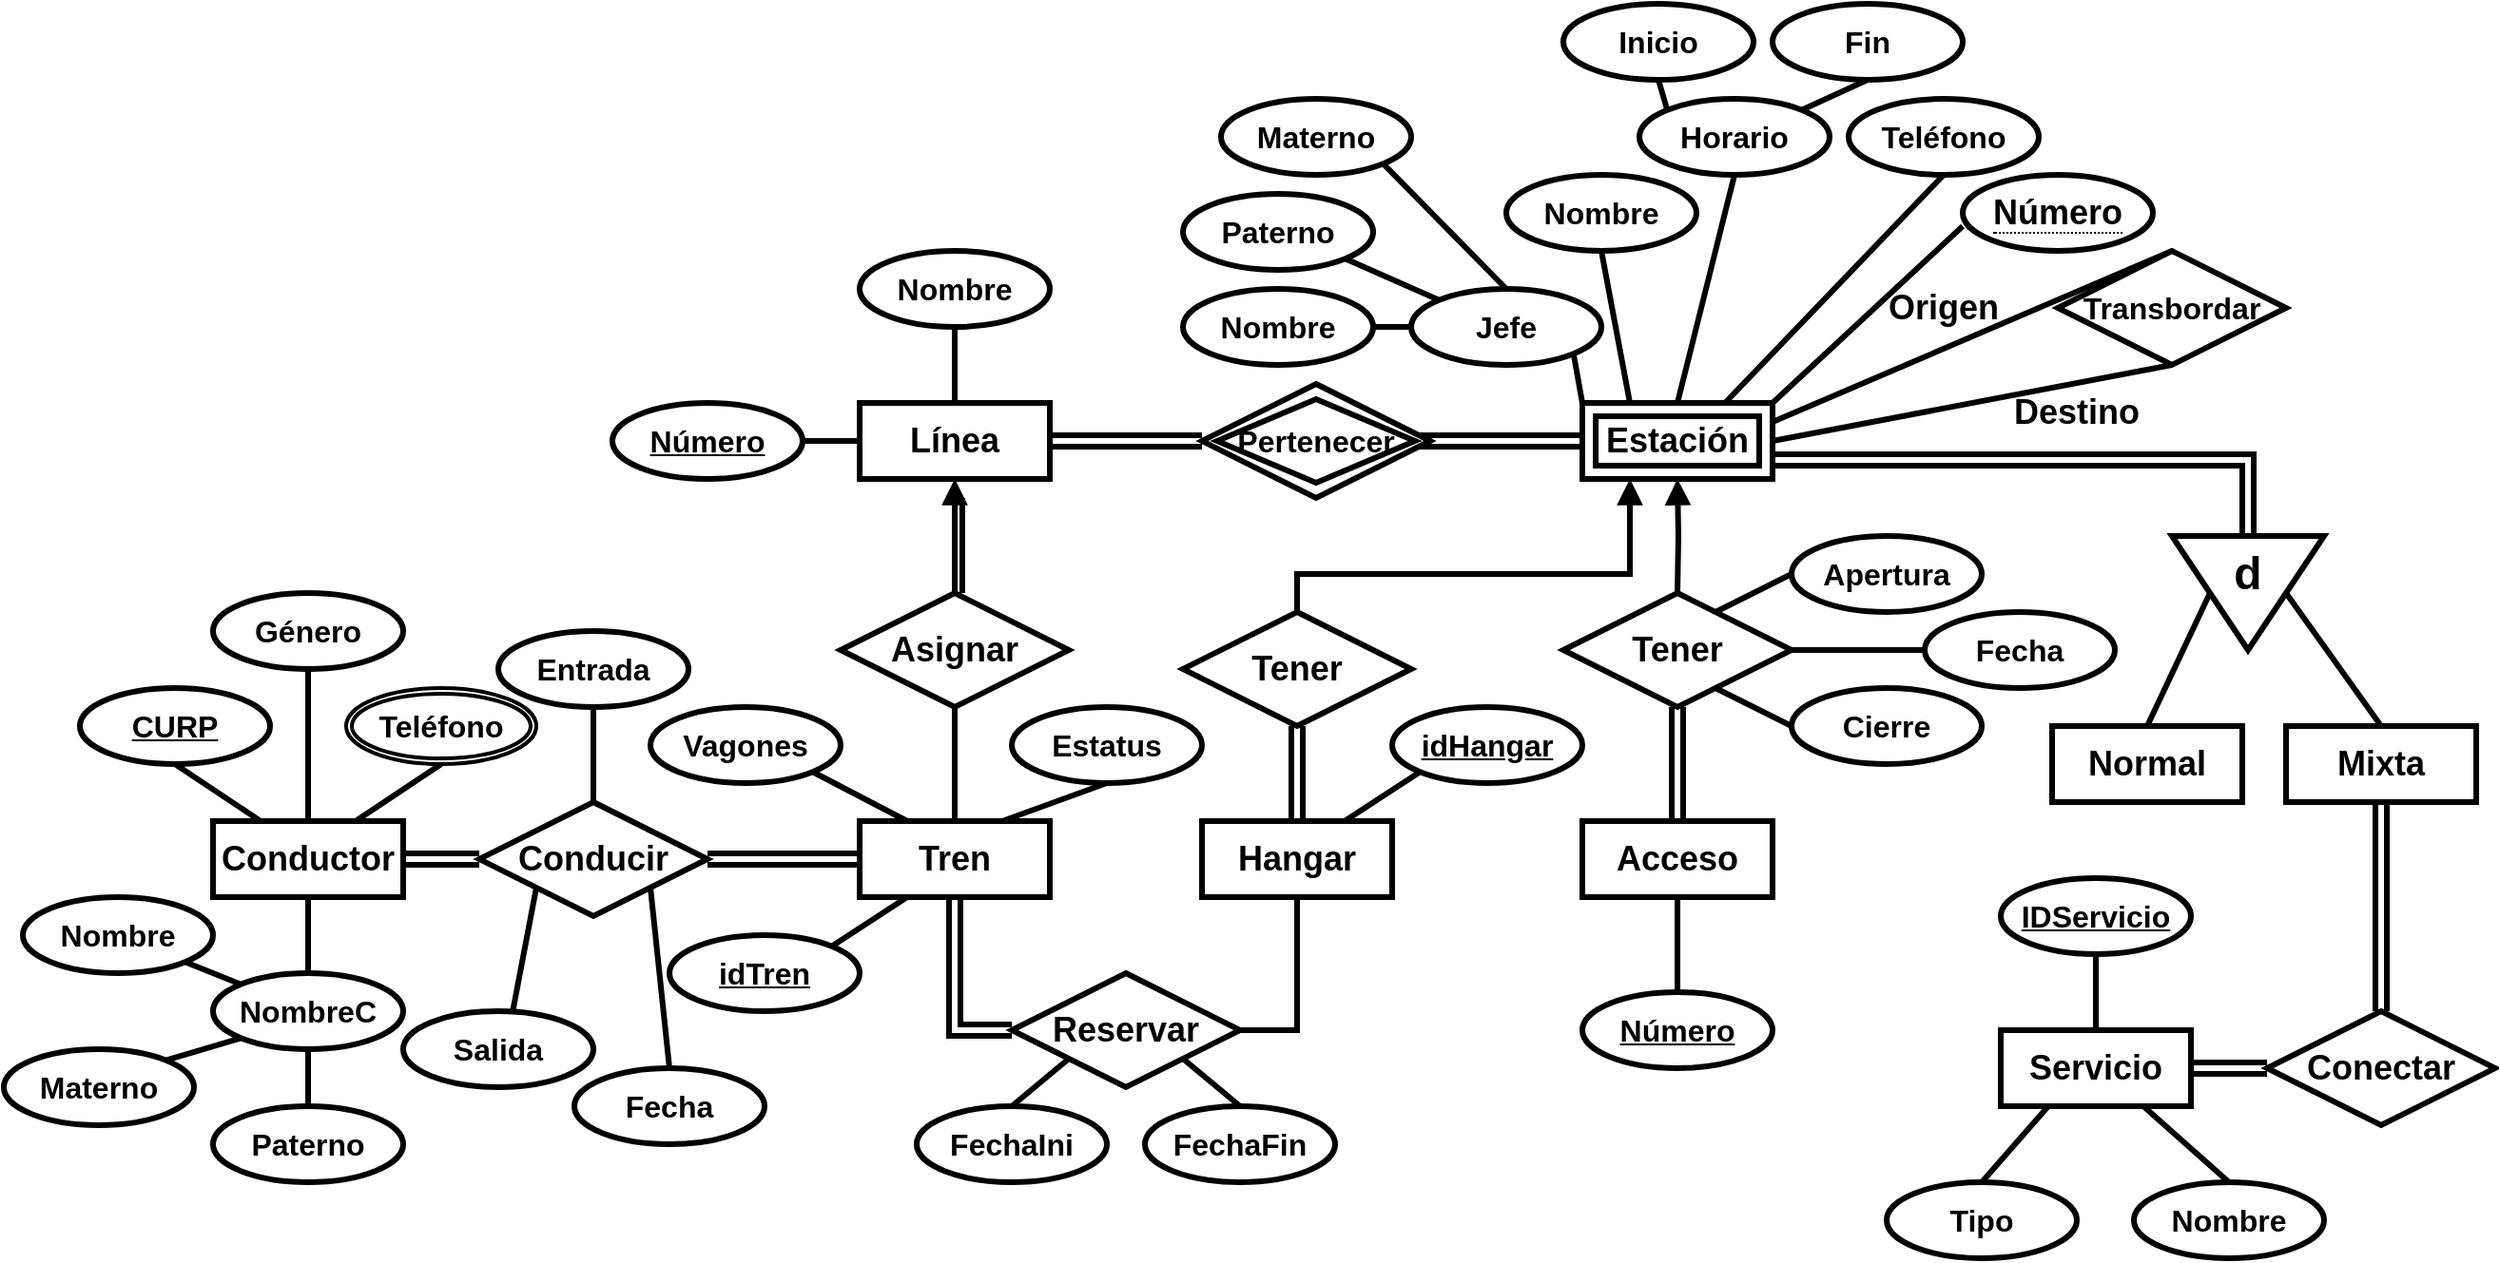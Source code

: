 <mxfile version="20.8.16" type="device"><diagram id="CjT625fFsIYNfC4ZIUFG" name="Page-1"><mxGraphModel dx="1691" dy="1677" grid="1" gridSize="10" guides="1" tooltips="1" connect="1" arrows="1" fold="1" page="1" pageScale="1" pageWidth="827" pageHeight="1169" math="0" shadow="0"><root><mxCell id="0"/><mxCell id="1" parent="0"/><mxCell id="lvG8u1ftFeSvrPXtEQ3_-1" style="edgeStyle=orthogonalEdgeStyle;rounded=0;orthogonalLoop=1;jettySize=auto;html=1;exitX=1;exitY=0.5;exitDx=0;exitDy=0;fontSize=18;strokeWidth=3;endArrow=none;endFill=0;shape=link;" parent="1" source="lvG8u1ftFeSvrPXtEQ3_-3" edge="1"><mxGeometry relative="1" as="geometry"><mxPoint x="380" y="130" as="targetPoint"/></mxGeometry></mxCell><mxCell id="lvG8u1ftFeSvrPXtEQ3_-2" style="edgeStyle=orthogonalEdgeStyle;rounded=0;orthogonalLoop=1;jettySize=auto;html=1;exitX=0.5;exitY=1;exitDx=0;exitDy=0;entryX=0.5;entryY=0;entryDx=0;entryDy=0;startArrow=block;startFill=1;endArrow=none;endFill=0;strokeWidth=3;fontSize=18;" parent="1" source="lvG8u1ftFeSvrPXtEQ3_-3" target="lvG8u1ftFeSvrPXtEQ3_-21" edge="1"><mxGeometry relative="1" as="geometry"/></mxCell><mxCell id="lvG8u1ftFeSvrPXtEQ3_-3" value="Línea" style="whiteSpace=wrap;html=1;align=center;fontSize=18;fontStyle=1;strokeWidth=3;" parent="1" vertex="1"><mxGeometry x="200" y="110" width="100" height="40" as="geometry"/></mxCell><mxCell id="lvG8u1ftFeSvrPXtEQ3_-4" style="rounded=0;orthogonalLoop=1;jettySize=auto;html=1;exitX=0.5;exitY=1;exitDx=0;exitDy=0;entryX=0.5;entryY=0;entryDx=0;entryDy=0;startArrow=none;startFill=0;endArrow=none;endFill=0;strokeWidth=3;fontSize=18;" parent="1" source="lvG8u1ftFeSvrPXtEQ3_-5" target="lvG8u1ftFeSvrPXtEQ3_-3" edge="1"><mxGeometry relative="1" as="geometry"/></mxCell><mxCell id="lvG8u1ftFeSvrPXtEQ3_-5" value="Nombre" style="ellipse;whiteSpace=wrap;html=1;align=center;strokeWidth=3;fontSize=16;fontStyle=1" parent="1" vertex="1"><mxGeometry x="200" y="30" width="100" height="40" as="geometry"/></mxCell><mxCell id="lvG8u1ftFeSvrPXtEQ3_-6" style="edgeStyle=orthogonalEdgeStyle;rounded=0;orthogonalLoop=1;jettySize=auto;html=1;exitX=1;exitY=0.5;exitDx=0;exitDy=0;entryX=0;entryY=0.5;entryDx=0;entryDy=0;startArrow=none;startFill=0;endArrow=none;endFill=0;strokeWidth=3;fontSize=18;" parent="1" source="lvG8u1ftFeSvrPXtEQ3_-7" target="lvG8u1ftFeSvrPXtEQ3_-3" edge="1"><mxGeometry relative="1" as="geometry"/></mxCell><mxCell id="lvG8u1ftFeSvrPXtEQ3_-7" value="Número" style="ellipse;whiteSpace=wrap;html=1;align=center;fontStyle=5;strokeWidth=3;fontSize=16;" parent="1" vertex="1"><mxGeometry x="70" y="110" width="100" height="40" as="geometry"/></mxCell><mxCell id="lvG8u1ftFeSvrPXtEQ3_-8" value="" style="edgeStyle=orthogonalEdgeStyle;rounded=0;orthogonalLoop=1;jettySize=auto;html=1;strokeWidth=3;fontSize=18;endArrow=none;endFill=0;startArrow=none;startFill=0;exitX=0;exitY=0.5;exitDx=0;exitDy=0;shape=link;" parent="1" edge="1"><mxGeometry relative="1" as="geometry"><mxPoint x="580" y="130" as="sourcePoint"/><mxPoint x="490" y="130" as="targetPoint"/><Array as="points"/></mxGeometry></mxCell><mxCell id="lvG8u1ftFeSvrPXtEQ3_-9" style="edgeStyle=orthogonalEdgeStyle;rounded=0;orthogonalLoop=1;jettySize=auto;html=1;entryX=0.5;entryY=0;entryDx=0;entryDy=0;startArrow=block;startFill=1;endArrow=none;endFill=0;strokeWidth=3;fontSize=18;" parent="1" target="lvG8u1ftFeSvrPXtEQ3_-16" edge="1"><mxGeometry relative="1" as="geometry"><mxPoint x="630" y="150" as="sourcePoint"/></mxGeometry></mxCell><mxCell id="lvG8u1ftFeSvrPXtEQ3_-10" style="edgeStyle=orthogonalEdgeStyle;rounded=0;orthogonalLoop=1;jettySize=auto;html=1;entryX=0.5;entryY=0;entryDx=0;entryDy=0;startArrow=block;startFill=1;endArrow=none;endFill=0;strokeWidth=3;fontSize=18;" parent="1" target="lvG8u1ftFeSvrPXtEQ3_-24" edge="1"><mxGeometry relative="1" as="geometry"><mxPoint x="605" y="150" as="sourcePoint"/><Array as="points"><mxPoint x="605" y="200"/><mxPoint x="430" y="200"/></Array></mxGeometry></mxCell><mxCell id="lvG8u1ftFeSvrPXtEQ3_-12" style="edgeStyle=orthogonalEdgeStyle;rounded=0;orthogonalLoop=1;jettySize=auto;html=1;exitX=0.5;exitY=0;exitDx=0;exitDy=0;entryX=0.5;entryY=1;entryDx=0;entryDy=0;startArrow=none;startFill=0;endArrow=none;endFill=0;strokeWidth=3;fontSize=18;shape=link;" parent="1" source="lvG8u1ftFeSvrPXtEQ3_-15" target="lvG8u1ftFeSvrPXtEQ3_-16" edge="1"><mxGeometry relative="1" as="geometry"/></mxCell><mxCell id="lvG8u1ftFeSvrPXtEQ3_-13" style="edgeStyle=none;rounded=0;orthogonalLoop=1;jettySize=auto;html=1;exitX=0.5;exitY=1;exitDx=0;exitDy=0;startArrow=none;startFill=0;endArrow=none;endFill=0;strokeWidth=3;fontSize=18;" parent="1" source="lvG8u1ftFeSvrPXtEQ3_-15" target="lvG8u1ftFeSvrPXtEQ3_-35" edge="1"><mxGeometry relative="1" as="geometry"/></mxCell><mxCell id="UJ-JZyRazvjuCdr9ZZQh-12" style="edgeStyle=none;rounded=0;orthogonalLoop=1;jettySize=auto;html=1;exitX=1;exitY=0;exitDx=0;exitDy=0;entryX=0;entryY=0.5;entryDx=0;entryDy=0;startArrow=none;startFill=0;endArrow=none;endFill=0;strokeWidth=3;elbow=vertical;" parent="1" target="UJ-JZyRazvjuCdr9ZZQh-10" edge="1"><mxGeometry relative="1" as="geometry"><mxPoint x="650" y="220" as="sourcePoint"/></mxGeometry></mxCell><mxCell id="UJ-JZyRazvjuCdr9ZZQh-13" style="edgeStyle=none;rounded=0;orthogonalLoop=1;jettySize=auto;html=1;exitX=1;exitY=1;exitDx=0;exitDy=0;entryX=0;entryY=0.5;entryDx=0;entryDy=0;startArrow=none;startFill=0;endArrow=none;endFill=0;strokeWidth=3;elbow=vertical;" parent="1" target="UJ-JZyRazvjuCdr9ZZQh-11" edge="1"><mxGeometry relative="1" as="geometry"><mxPoint x="650" y="260" as="sourcePoint"/></mxGeometry></mxCell><mxCell id="lvG8u1ftFeSvrPXtEQ3_-15" value="Acceso" style="whiteSpace=wrap;html=1;align=center;fontSize=18;fontStyle=1;strokeWidth=3;" parent="1" vertex="1"><mxGeometry x="580" y="330" width="100" height="40" as="geometry"/></mxCell><mxCell id="lvG8u1ftFeSvrPXtEQ3_-16" value="Tener" style="shape=rhombus;perimeter=rhombusPerimeter;whiteSpace=wrap;html=1;align=center;strokeWidth=3;fontSize=18;fontStyle=1" parent="1" vertex="1"><mxGeometry x="570" y="210" width="120" height="60" as="geometry"/></mxCell><mxCell id="lvG8u1ftFeSvrPXtEQ3_-17" style="edgeStyle=orthogonalEdgeStyle;rounded=0;orthogonalLoop=1;jettySize=auto;html=1;exitX=0.5;exitY=0;exitDx=0;exitDy=0;entryX=0.5;entryY=1;entryDx=0;entryDy=0;startArrow=none;startFill=0;endArrow=none;endFill=0;strokeWidth=3;fontSize=18;" parent="1" source="lvG8u1ftFeSvrPXtEQ3_-20" target="lvG8u1ftFeSvrPXtEQ3_-21" edge="1"><mxGeometry relative="1" as="geometry"/></mxCell><mxCell id="lvG8u1ftFeSvrPXtEQ3_-19" style="edgeStyle=none;rounded=0;orthogonalLoop=1;jettySize=auto;html=1;exitX=0.75;exitY=0;exitDx=0;exitDy=0;entryX=0.5;entryY=1;entryDx=0;entryDy=0;startArrow=none;startFill=0;endArrow=none;endFill=0;strokeWidth=3;fontSize=16;" parent="1" source="lvG8u1ftFeSvrPXtEQ3_-20" target="lvG8u1ftFeSvrPXtEQ3_-73" edge="1"><mxGeometry relative="1" as="geometry"/></mxCell><mxCell id="lvG8u1ftFeSvrPXtEQ3_-20" value="Tren" style="whiteSpace=wrap;html=1;align=center;fontSize=18;fontStyle=1;strokeWidth=3;" parent="1" vertex="1"><mxGeometry x="200" y="330" width="100" height="40" as="geometry"/></mxCell><mxCell id="lvG8u1ftFeSvrPXtEQ3_-21" value="Asignar" style="shape=rhombus;perimeter=rhombusPerimeter;whiteSpace=wrap;html=1;align=center;strokeWidth=3;fontSize=18;fontStyle=1" parent="1" vertex="1"><mxGeometry x="190" y="210" width="120" height="60" as="geometry"/></mxCell><mxCell id="lvG8u1ftFeSvrPXtEQ3_-22" value="Hangar" style="whiteSpace=wrap;html=1;align=center;fontSize=18;fontStyle=1;strokeWidth=3;" parent="1" vertex="1"><mxGeometry x="380" y="330" width="100" height="40" as="geometry"/></mxCell><mxCell id="lvG8u1ftFeSvrPXtEQ3_-23" style="edgeStyle=orthogonalEdgeStyle;rounded=0;orthogonalLoop=1;jettySize=auto;html=1;exitX=0.5;exitY=1;exitDx=0;exitDy=0;entryX=0.5;entryY=0;entryDx=0;entryDy=0;startArrow=none;startFill=0;endArrow=none;endFill=0;strokeWidth=3;fontSize=18;shape=link;" parent="1" source="lvG8u1ftFeSvrPXtEQ3_-24" target="lvG8u1ftFeSvrPXtEQ3_-22" edge="1"><mxGeometry relative="1" as="geometry"/></mxCell><mxCell id="lvG8u1ftFeSvrPXtEQ3_-24" value="Tener" style="shape=rhombus;perimeter=rhombusPerimeter;whiteSpace=wrap;html=1;align=center;strokeWidth=3;fontSize=18;fontStyle=1" parent="1" vertex="1"><mxGeometry x="370" y="220" width="120" height="60" as="geometry"/></mxCell><mxCell id="lvG8u1ftFeSvrPXtEQ3_-25" style="edgeStyle=orthogonalEdgeStyle;rounded=0;orthogonalLoop=1;jettySize=auto;html=1;exitX=1;exitY=0.5;exitDx=0;exitDy=0;entryX=0.5;entryY=1;entryDx=0;entryDy=0;startArrow=none;startFill=0;endArrow=none;endFill=0;strokeWidth=3;fontSize=18;" parent="1" source="lvG8u1ftFeSvrPXtEQ3_-27" target="lvG8u1ftFeSvrPXtEQ3_-22" edge="1"><mxGeometry relative="1" as="geometry"/></mxCell><mxCell id="lvG8u1ftFeSvrPXtEQ3_-26" style="edgeStyle=none;rounded=0;orthogonalLoop=1;jettySize=auto;html=1;exitX=1;exitY=1;exitDx=0;exitDy=0;entryX=0.5;entryY=0;entryDx=0;entryDy=0;startArrow=none;startFill=0;endArrow=none;endFill=0;strokeWidth=3;fontSize=16;" parent="1" source="lvG8u1ftFeSvrPXtEQ3_-27" target="lvG8u1ftFeSvrPXtEQ3_-67" edge="1"><mxGeometry relative="1" as="geometry"/></mxCell><mxCell id="iTQWiqk79d0azKeDSsex-1" style="edgeStyle=orthogonalEdgeStyle;rounded=0;orthogonalLoop=1;jettySize=auto;html=1;exitX=0;exitY=0.5;exitDx=0;exitDy=0;entryX=0.5;entryY=1;entryDx=0;entryDy=0;endArrow=none;endFill=0;strokeWidth=3;shape=link;" edge="1" parent="1" source="lvG8u1ftFeSvrPXtEQ3_-27" target="lvG8u1ftFeSvrPXtEQ3_-20"><mxGeometry relative="1" as="geometry"/></mxCell><mxCell id="lvG8u1ftFeSvrPXtEQ3_-27" value="Reservar" style="shape=rhombus;perimeter=rhombusPerimeter;whiteSpace=wrap;html=1;align=center;strokeWidth=3;fontSize=18;fontStyle=1" parent="1" vertex="1"><mxGeometry x="280" y="410" width="120" height="60" as="geometry"/></mxCell><mxCell id="lvG8u1ftFeSvrPXtEQ3_-28" style="edgeStyle=none;rounded=0;orthogonalLoop=1;jettySize=auto;html=1;exitX=0.5;exitY=1;exitDx=0;exitDy=0;entryX=0.25;entryY=0;entryDx=0;entryDy=0;startArrow=none;startFill=0;endArrow=none;endFill=0;strokeWidth=3;fontSize=18;" parent="1" source="lvG8u1ftFeSvrPXtEQ3_-29" edge="1"><mxGeometry relative="1" as="geometry"><mxPoint x="605" y="110" as="targetPoint"/></mxGeometry></mxCell><mxCell id="lvG8u1ftFeSvrPXtEQ3_-29" value="Nombre" style="ellipse;whiteSpace=wrap;html=1;align=center;strokeWidth=3;fontSize=16;fontStyle=1" parent="1" vertex="1"><mxGeometry x="540" y="-10" width="100" height="40" as="geometry"/></mxCell><mxCell id="lvG8u1ftFeSvrPXtEQ3_-31" style="edgeStyle=none;rounded=0;orthogonalLoop=1;jettySize=auto;html=1;exitX=0;exitY=0.675;exitDx=0;exitDy=0;entryX=1;entryY=0;entryDx=0;entryDy=0;startArrow=none;startFill=0;endArrow=none;endFill=0;strokeWidth=3;fontSize=18;exitPerimeter=0;" parent="1" source="jiyx72XK5rVPGTsiWNTG-6" edge="1"><mxGeometry relative="1" as="geometry"><mxPoint x="730" y="70" as="sourcePoint"/><mxPoint x="680" y="110" as="targetPoint"/></mxGeometry></mxCell><mxCell id="lvG8u1ftFeSvrPXtEQ3_-33" style="edgeStyle=none;rounded=0;orthogonalLoop=1;jettySize=auto;html=1;exitX=1;exitY=1;exitDx=0;exitDy=0;entryX=0;entryY=0;entryDx=0;entryDy=0;startArrow=none;startFill=0;endArrow=none;endFill=0;strokeWidth=3;fontSize=18;" parent="1" source="lvG8u1ftFeSvrPXtEQ3_-34" edge="1"><mxGeometry relative="1" as="geometry"><mxPoint x="580" y="110" as="targetPoint"/></mxGeometry></mxCell><mxCell id="lvG8u1ftFeSvrPXtEQ3_-34" value="Jefe" style="ellipse;whiteSpace=wrap;html=1;align=center;strokeWidth=3;fontSize=16;fontStyle=1" parent="1" vertex="1"><mxGeometry x="490" y="50" width="100" height="40" as="geometry"/></mxCell><mxCell id="lvG8u1ftFeSvrPXtEQ3_-35" value="Número" style="ellipse;whiteSpace=wrap;html=1;align=center;fontStyle=5;strokeWidth=3;fontSize=16;" parent="1" vertex="1"><mxGeometry x="580" y="420" width="100" height="40" as="geometry"/></mxCell><mxCell id="lvG8u1ftFeSvrPXtEQ3_-63" style="edgeStyle=none;rounded=0;orthogonalLoop=1;jettySize=auto;html=1;exitX=0;exitY=1;exitDx=0;exitDy=0;entryX=0.75;entryY=0;entryDx=0;entryDy=0;startArrow=none;startFill=0;endArrow=none;endFill=0;strokeWidth=3;fontSize=16;" parent="1" source="lvG8u1ftFeSvrPXtEQ3_-64" target="lvG8u1ftFeSvrPXtEQ3_-22" edge="1"><mxGeometry relative="1" as="geometry"/></mxCell><mxCell id="lvG8u1ftFeSvrPXtEQ3_-64" value="idHangar" style="ellipse;whiteSpace=wrap;html=1;align=center;fontStyle=5;strokeWidth=3;fontSize=16;" parent="1" vertex="1"><mxGeometry x="480" y="270" width="100" height="40" as="geometry"/></mxCell><mxCell id="lvG8u1ftFeSvrPXtEQ3_-65" style="edgeStyle=none;rounded=0;orthogonalLoop=1;jettySize=auto;html=1;exitX=0.5;exitY=0;exitDx=0;exitDy=0;entryX=0;entryY=1;entryDx=0;entryDy=0;startArrow=none;startFill=0;endArrow=none;endFill=0;strokeWidth=3;fontSize=16;" parent="1" source="lvG8u1ftFeSvrPXtEQ3_-66" target="lvG8u1ftFeSvrPXtEQ3_-27" edge="1"><mxGeometry relative="1" as="geometry"/></mxCell><mxCell id="lvG8u1ftFeSvrPXtEQ3_-66" value="FechaIni" style="ellipse;whiteSpace=wrap;html=1;align=center;strokeWidth=3;fontSize=16;fontStyle=1" parent="1" vertex="1"><mxGeometry x="230" y="480" width="100" height="40" as="geometry"/></mxCell><mxCell id="lvG8u1ftFeSvrPXtEQ3_-67" value="FechaFin" style="ellipse;whiteSpace=wrap;html=1;align=center;strokeWidth=3;fontSize=16;fontStyle=1" parent="1" vertex="1"><mxGeometry x="350" y="480" width="100" height="40" as="geometry"/></mxCell><mxCell id="lvG8u1ftFeSvrPXtEQ3_-68" style="edgeStyle=orthogonalEdgeStyle;rounded=0;orthogonalLoop=1;jettySize=auto;html=1;exitX=0.5;exitY=1;exitDx=0;exitDy=0;startArrow=none;startFill=0;endArrow=none;endFill=0;strokeWidth=3;fontSize=18;" parent="1" edge="1"><mxGeometry relative="1" as="geometry"><mxPoint x="254" y="160" as="sourcePoint"/><mxPoint x="254" y="210" as="targetPoint"/></mxGeometry></mxCell><mxCell id="lvG8u1ftFeSvrPXtEQ3_-69" style="edgeStyle=none;rounded=0;orthogonalLoop=1;jettySize=auto;html=1;exitX=1;exitY=0;exitDx=0;exitDy=0;entryX=0.25;entryY=1;entryDx=0;entryDy=0;startArrow=none;startFill=0;endArrow=none;endFill=0;strokeWidth=3;fontSize=16;" parent="1" source="lvG8u1ftFeSvrPXtEQ3_-70" target="lvG8u1ftFeSvrPXtEQ3_-20" edge="1"><mxGeometry relative="1" as="geometry"/></mxCell><mxCell id="lvG8u1ftFeSvrPXtEQ3_-70" value="idTren" style="ellipse;whiteSpace=wrap;html=1;align=center;fontStyle=5;strokeWidth=3;fontSize=16;" parent="1" vertex="1"><mxGeometry x="100" y="390" width="100" height="40" as="geometry"/></mxCell><mxCell id="lvG8u1ftFeSvrPXtEQ3_-71" style="edgeStyle=none;rounded=0;orthogonalLoop=1;jettySize=auto;html=1;exitX=1;exitY=1;exitDx=0;exitDy=0;entryX=0.25;entryY=0;entryDx=0;entryDy=0;startArrow=none;startFill=0;endArrow=none;endFill=0;strokeWidth=3;fontSize=16;" parent="1" source="lvG8u1ftFeSvrPXtEQ3_-72" target="lvG8u1ftFeSvrPXtEQ3_-20" edge="1"><mxGeometry relative="1" as="geometry"/></mxCell><mxCell id="lvG8u1ftFeSvrPXtEQ3_-72" value="Vagones" style="ellipse;whiteSpace=wrap;html=1;align=center;strokeWidth=3;fontSize=16;fontStyle=1" parent="1" vertex="1"><mxGeometry x="90" y="270" width="100" height="40" as="geometry"/></mxCell><mxCell id="lvG8u1ftFeSvrPXtEQ3_-73" value="Estatus" style="ellipse;whiteSpace=wrap;html=1;align=center;strokeWidth=3;fontSize=16;fontStyle=1" parent="1" vertex="1"><mxGeometry x="280" y="270" width="100" height="40" as="geometry"/></mxCell><mxCell id="lvG8u1ftFeSvrPXtEQ3_-74" style="edgeStyle=none;rounded=0;orthogonalLoop=1;jettySize=auto;html=1;exitX=0.5;exitY=0;exitDx=0;exitDy=0;entryX=0.5;entryY=1;entryDx=0;entryDy=0;startArrow=none;startFill=0;endArrow=none;endFill=0;strokeWidth=3;fontSize=16;" parent="1" source="lvG8u1ftFeSvrPXtEQ3_-75" target="lvG8u1ftFeSvrPXtEQ3_-87" edge="1"><mxGeometry relative="1" as="geometry"/></mxCell><mxCell id="lvG8u1ftFeSvrPXtEQ3_-75" value="Conductor" style="whiteSpace=wrap;html=1;align=center;fontSize=18;fontStyle=1;strokeWidth=3;" parent="1" vertex="1"><mxGeometry x="-140" y="330" width="100" height="40" as="geometry"/></mxCell><mxCell id="lvG8u1ftFeSvrPXtEQ3_-76" style="edgeStyle=none;rounded=0;orthogonalLoop=1;jettySize=auto;html=1;exitX=0.5;exitY=1;exitDx=0;exitDy=0;entryX=0.25;entryY=0;entryDx=0;entryDy=0;startArrow=none;startFill=0;endArrow=none;endFill=0;strokeWidth=3;fontSize=16;" parent="1" source="lvG8u1ftFeSvrPXtEQ3_-77" target="lvG8u1ftFeSvrPXtEQ3_-75" edge="1"><mxGeometry relative="1" as="geometry"/></mxCell><mxCell id="lvG8u1ftFeSvrPXtEQ3_-77" value="CURP" style="ellipse;whiteSpace=wrap;html=1;align=center;fontStyle=5;strokeWidth=3;fontSize=16;" parent="1" vertex="1"><mxGeometry x="-210" y="260" width="100" height="40" as="geometry"/></mxCell><mxCell id="lvG8u1ftFeSvrPXtEQ3_-78" style="edgeStyle=none;rounded=0;orthogonalLoop=1;jettySize=auto;html=1;exitX=0.5;exitY=0;exitDx=0;exitDy=0;entryX=0.5;entryY=1;entryDx=0;entryDy=0;startArrow=none;startFill=0;endArrow=none;endFill=0;strokeWidth=3;fontSize=16;" parent="1" source="lvG8u1ftFeSvrPXtEQ3_-79" target="lvG8u1ftFeSvrPXtEQ3_-75" edge="1"><mxGeometry relative="1" as="geometry"/></mxCell><mxCell id="lvG8u1ftFeSvrPXtEQ3_-79" value="NombreC" style="ellipse;whiteSpace=wrap;html=1;align=center;strokeWidth=3;fontSize=16;fontStyle=1" parent="1" vertex="1"><mxGeometry x="-140" y="410" width="100" height="40" as="geometry"/></mxCell><mxCell id="lvG8u1ftFeSvrPXtEQ3_-80" style="edgeStyle=none;rounded=0;orthogonalLoop=1;jettySize=auto;html=1;exitX=0.5;exitY=0;exitDx=0;exitDy=0;entryX=0.5;entryY=1;entryDx=0;entryDy=0;startArrow=none;startFill=0;endArrow=none;endFill=0;strokeWidth=3;fontSize=16;" parent="1" source="lvG8u1ftFeSvrPXtEQ3_-81" target="lvG8u1ftFeSvrPXtEQ3_-79" edge="1"><mxGeometry relative="1" as="geometry"/></mxCell><mxCell id="lvG8u1ftFeSvrPXtEQ3_-81" value="Paterno" style="ellipse;whiteSpace=wrap;html=1;align=center;strokeWidth=3;fontSize=16;fontStyle=1" parent="1" vertex="1"><mxGeometry x="-140" y="480" width="100" height="40" as="geometry"/></mxCell><mxCell id="lvG8u1ftFeSvrPXtEQ3_-82" style="edgeStyle=none;rounded=0;orthogonalLoop=1;jettySize=auto;html=1;exitX=1;exitY=0;exitDx=0;exitDy=0;entryX=0;entryY=1;entryDx=0;entryDy=0;startArrow=none;startFill=0;endArrow=none;endFill=0;strokeWidth=3;fontSize=16;" parent="1" source="lvG8u1ftFeSvrPXtEQ3_-83" target="lvG8u1ftFeSvrPXtEQ3_-79" edge="1"><mxGeometry relative="1" as="geometry"/></mxCell><mxCell id="lvG8u1ftFeSvrPXtEQ3_-83" value="Materno" style="ellipse;whiteSpace=wrap;html=1;align=center;strokeWidth=3;fontSize=16;fontStyle=1" parent="1" vertex="1"><mxGeometry x="-250" y="450" width="100" height="40" as="geometry"/></mxCell><mxCell id="lvG8u1ftFeSvrPXtEQ3_-84" style="edgeStyle=none;rounded=0;orthogonalLoop=1;jettySize=auto;html=1;exitX=1;exitY=1;exitDx=0;exitDy=0;entryX=0;entryY=0;entryDx=0;entryDy=0;startArrow=none;startFill=0;endArrow=none;endFill=0;strokeWidth=3;fontSize=16;" parent="1" source="lvG8u1ftFeSvrPXtEQ3_-85" target="lvG8u1ftFeSvrPXtEQ3_-79" edge="1"><mxGeometry relative="1" as="geometry"/></mxCell><mxCell id="lvG8u1ftFeSvrPXtEQ3_-85" value="Nombre" style="ellipse;whiteSpace=wrap;html=1;align=center;strokeWidth=3;fontSize=16;fontStyle=1" parent="1" vertex="1"><mxGeometry x="-240" y="370" width="100" height="40" as="geometry"/></mxCell><mxCell id="lvG8u1ftFeSvrPXtEQ3_-86" style="edgeStyle=none;rounded=0;orthogonalLoop=1;jettySize=auto;html=1;exitX=0.5;exitY=1;exitDx=0;exitDy=0;startArrow=none;startFill=0;endArrow=none;endFill=0;strokeWidth=3;fontSize=16;" parent="1" source="lvG8u1ftFeSvrPXtEQ3_-83" target="lvG8u1ftFeSvrPXtEQ3_-83" edge="1"><mxGeometry relative="1" as="geometry"/></mxCell><mxCell id="lvG8u1ftFeSvrPXtEQ3_-87" value="Género" style="ellipse;whiteSpace=wrap;html=1;align=center;strokeWidth=3;fontSize=16;fontStyle=1" parent="1" vertex="1"><mxGeometry x="-140" y="210" width="100" height="40" as="geometry"/></mxCell><mxCell id="lvG8u1ftFeSvrPXtEQ3_-88" style="edgeStyle=none;rounded=0;orthogonalLoop=1;jettySize=auto;html=1;exitX=0.5;exitY=1;exitDx=0;exitDy=0;entryX=0.75;entryY=0;entryDx=0;entryDy=0;startArrow=none;startFill=0;endArrow=none;endFill=0;strokeWidth=3;fontSize=16;" parent="1" source="rzOAnv8dTbbUK97a1JZa-1" target="lvG8u1ftFeSvrPXtEQ3_-75" edge="1"><mxGeometry relative="1" as="geometry"><mxPoint x="-30" y="300" as="sourcePoint"/></mxGeometry></mxCell><mxCell id="lvG8u1ftFeSvrPXtEQ3_-90" style="edgeStyle=none;rounded=0;orthogonalLoop=1;jettySize=auto;html=1;exitX=1;exitY=0.5;exitDx=0;exitDy=0;entryX=0;entryY=0.5;entryDx=0;entryDy=0;startArrow=none;startFill=0;endArrow=none;endFill=0;strokeWidth=3;fontSize=16;shape=link;" parent="1" source="lvG8u1ftFeSvrPXtEQ3_-91" target="lvG8u1ftFeSvrPXtEQ3_-20" edge="1"><mxGeometry relative="1" as="geometry"><mxPoint x="190" y="350" as="targetPoint"/></mxGeometry></mxCell><mxCell id="lvG8u1ftFeSvrPXtEQ3_-96" style="rounded=0;orthogonalLoop=1;jettySize=auto;html=1;exitX=0;exitY=0.5;exitDx=0;exitDy=0;entryX=1;entryY=0.5;entryDx=0;entryDy=0;endArrow=none;endFill=0;strokeWidth=3;shape=link;" parent="1" source="lvG8u1ftFeSvrPXtEQ3_-91" target="lvG8u1ftFeSvrPXtEQ3_-75" edge="1"><mxGeometry relative="1" as="geometry"/></mxCell><mxCell id="lvG8u1ftFeSvrPXtEQ3_-91" value="Conducir" style="shape=rhombus;perimeter=rhombusPerimeter;whiteSpace=wrap;html=1;align=center;strokeWidth=3;fontSize=18;fontStyle=1" parent="1" vertex="1"><mxGeometry y="320" width="120" height="60" as="geometry"/></mxCell><mxCell id="lvG8u1ftFeSvrPXtEQ3_-92" style="edgeStyle=none;rounded=0;orthogonalLoop=1;jettySize=auto;html=1;exitX=0.5;exitY=1;exitDx=0;exitDy=0;entryX=0;entryY=1;entryDx=0;entryDy=0;startArrow=none;startFill=0;endArrow=none;endFill=0;strokeWidth=3;fontSize=16;" parent="1" source="lvG8u1ftFeSvrPXtEQ3_-93" target="lvG8u1ftFeSvrPXtEQ3_-91" edge="1"><mxGeometry relative="1" as="geometry"/></mxCell><mxCell id="lvG8u1ftFeSvrPXtEQ3_-93" value="Salida" style="ellipse;whiteSpace=wrap;html=1;align=center;strokeWidth=3;fontSize=16;fontStyle=1" parent="1" vertex="1"><mxGeometry x="-40" y="430" width="100" height="40" as="geometry"/></mxCell><mxCell id="lvG8u1ftFeSvrPXtEQ3_-94" style="edgeStyle=none;rounded=0;orthogonalLoop=1;jettySize=auto;html=1;entryX=0.5;entryY=0;entryDx=0;entryDy=0;startArrow=none;startFill=0;endArrow=none;endFill=0;strokeWidth=3;fontSize=16;exitX=0.5;exitY=0;exitDx=0;exitDy=0;" parent="1" source="lvG8u1ftFeSvrPXtEQ3_-95" target="lvG8u1ftFeSvrPXtEQ3_-91" edge="1"><mxGeometry relative="1" as="geometry"><mxPoint x="57" y="429" as="sourcePoint"/></mxGeometry></mxCell><mxCell id="lvG8u1ftFeSvrPXtEQ3_-95" value="Entrada" style="ellipse;whiteSpace=wrap;html=1;align=center;strokeWidth=3;fontSize=16;fontStyle=1" parent="1" vertex="1"><mxGeometry x="10" y="230" width="100" height="40" as="geometry"/></mxCell><mxCell id="rzOAnv8dTbbUK97a1JZa-1" value="Teléfono" style="ellipse;shape=doubleEllipse;margin=3;whiteSpace=wrap;html=1;align=center;fontSize=16;fontStyle=1;strokeWidth=2;" parent="1" vertex="1"><mxGeometry x="-70" y="260" width="100" height="40" as="geometry"/></mxCell><mxCell id="rzOAnv8dTbbUK97a1JZa-5" style="rounded=0;orthogonalLoop=1;jettySize=auto;html=1;exitX=1;exitY=0.5;exitDx=0;exitDy=0;entryX=0;entryY=0.5;entryDx=0;entryDy=0;fontSize=16;endArrow=none;endFill=0;strokeWidth=3;" parent="1" source="rzOAnv8dTbbUK97a1JZa-2" target="lvG8u1ftFeSvrPXtEQ3_-34" edge="1"><mxGeometry relative="1" as="geometry"/></mxCell><mxCell id="rzOAnv8dTbbUK97a1JZa-2" value="Nombre" style="ellipse;whiteSpace=wrap;html=1;align=center;strokeWidth=3;fontSize=16;fontStyle=1" parent="1" vertex="1"><mxGeometry x="370" y="50" width="100" height="40" as="geometry"/></mxCell><mxCell id="rzOAnv8dTbbUK97a1JZa-6" style="edgeStyle=none;rounded=0;orthogonalLoop=1;jettySize=auto;html=1;exitX=1;exitY=1;exitDx=0;exitDy=0;entryX=0;entryY=0;entryDx=0;entryDy=0;endArrow=none;endFill=0;strokeWidth=3;fontSize=16;" parent="1" source="rzOAnv8dTbbUK97a1JZa-3" target="lvG8u1ftFeSvrPXtEQ3_-34" edge="1"><mxGeometry relative="1" as="geometry"/></mxCell><mxCell id="rzOAnv8dTbbUK97a1JZa-3" value="Paterno" style="ellipse;whiteSpace=wrap;html=1;align=center;strokeWidth=3;fontSize=16;fontStyle=1" parent="1" vertex="1"><mxGeometry x="370" width="100" height="40" as="geometry"/></mxCell><mxCell id="rzOAnv8dTbbUK97a1JZa-7" style="edgeStyle=none;rounded=0;orthogonalLoop=1;jettySize=auto;html=1;exitX=1;exitY=1;exitDx=0;exitDy=0;entryX=0.5;entryY=0;entryDx=0;entryDy=0;endArrow=none;endFill=0;strokeWidth=3;fontSize=16;" parent="1" source="rzOAnv8dTbbUK97a1JZa-4" target="lvG8u1ftFeSvrPXtEQ3_-34" edge="1"><mxGeometry relative="1" as="geometry"/></mxCell><mxCell id="rzOAnv8dTbbUK97a1JZa-4" value="Materno" style="ellipse;whiteSpace=wrap;html=1;align=center;strokeWidth=3;fontSize=16;fontStyle=1" parent="1" vertex="1"><mxGeometry x="390" y="-50" width="100" height="40" as="geometry"/></mxCell><mxCell id="rzOAnv8dTbbUK97a1JZa-9" style="edgeStyle=none;rounded=0;orthogonalLoop=1;jettySize=auto;html=1;exitX=0.5;exitY=1;exitDx=0;exitDy=0;entryX=0.75;entryY=0;entryDx=0;entryDy=0;endArrow=none;endFill=0;strokeWidth=3;fontSize=16;" parent="1" source="rzOAnv8dTbbUK97a1JZa-8" edge="1"><mxGeometry relative="1" as="geometry"><mxPoint x="655" y="110" as="targetPoint"/></mxGeometry></mxCell><mxCell id="rzOAnv8dTbbUK97a1JZa-8" value="Teléfono" style="ellipse;whiteSpace=wrap;html=1;align=center;strokeWidth=3;fontSize=16;fontStyle=1" parent="1" vertex="1"><mxGeometry x="720" y="-50" width="100" height="40" as="geometry"/></mxCell><mxCell id="UJ-JZyRazvjuCdr9ZZQh-8" style="rounded=0;orthogonalLoop=1;jettySize=auto;elbow=vertical;html=1;exitX=0.5;exitY=1;exitDx=0;exitDy=0;entryX=0.5;entryY=0;entryDx=0;entryDy=0;startArrow=none;startFill=0;endArrow=none;endFill=0;strokeWidth=3;" parent="1" source="UJ-JZyRazvjuCdr9ZZQh-2" edge="1"><mxGeometry relative="1" as="geometry"><mxPoint x="630" y="110" as="targetPoint"/></mxGeometry></mxCell><mxCell id="UJ-JZyRazvjuCdr9ZZQh-2" value="Horario" style="ellipse;whiteSpace=wrap;html=1;align=center;strokeWidth=3;fontSize=16;fontStyle=1" parent="1" vertex="1"><mxGeometry x="610" y="-50" width="100" height="40" as="geometry"/></mxCell><mxCell id="UJ-JZyRazvjuCdr9ZZQh-3" style="edgeStyle=none;rounded=0;orthogonalLoop=1;jettySize=auto;html=1;exitX=0.5;exitY=1;exitDx=0;exitDy=0;entryX=1;entryY=0;entryDx=0;entryDy=0;endArrow=none;endFill=0;strokeWidth=3;" parent="1" source="UJ-JZyRazvjuCdr9ZZQh-4" target="UJ-JZyRazvjuCdr9ZZQh-2" edge="1"><mxGeometry relative="1" as="geometry"/></mxCell><mxCell id="UJ-JZyRazvjuCdr9ZZQh-4" value="Fin" style="ellipse;whiteSpace=wrap;html=1;align=center;strokeWidth=3;fontSize=16;fontStyle=1" parent="1" vertex="1"><mxGeometry x="680" y="-100" width="100" height="40" as="geometry"/></mxCell><mxCell id="UJ-JZyRazvjuCdr9ZZQh-5" style="edgeStyle=none;rounded=0;orthogonalLoop=1;jettySize=auto;html=1;exitX=0.5;exitY=1;exitDx=0;exitDy=0;entryX=0;entryY=0;entryDx=0;entryDy=0;endArrow=none;endFill=0;strokeWidth=3;" parent="1" source="UJ-JZyRazvjuCdr9ZZQh-6" target="UJ-JZyRazvjuCdr9ZZQh-2" edge="1"><mxGeometry relative="1" as="geometry"/></mxCell><mxCell id="UJ-JZyRazvjuCdr9ZZQh-6" value="Inicio" style="ellipse;whiteSpace=wrap;html=1;align=center;strokeWidth=3;fontSize=16;fontStyle=1" parent="1" vertex="1"><mxGeometry x="570" y="-100" width="100" height="40" as="geometry"/></mxCell><mxCell id="UJ-JZyRazvjuCdr9ZZQh-10" value="Apertura" style="ellipse;whiteSpace=wrap;html=1;align=center;strokeWidth=3;fontSize=16;fontStyle=1" parent="1" vertex="1"><mxGeometry x="690" y="180" width="100" height="40" as="geometry"/></mxCell><mxCell id="UJ-JZyRazvjuCdr9ZZQh-11" value="Cierre" style="ellipse;whiteSpace=wrap;html=1;align=center;strokeWidth=3;fontSize=16;fontStyle=1" parent="1" vertex="1"><mxGeometry x="690" y="260" width="100" height="40" as="geometry"/></mxCell><mxCell id="jiyx72XK5rVPGTsiWNTG-4" style="rounded=0;orthogonalLoop=1;jettySize=auto;html=1;exitX=0.5;exitY=0;exitDx=0;exitDy=0;entryX=1;entryY=1;entryDx=0;entryDy=0;strokeWidth=3;endArrow=none;endFill=0;" parent="1" source="jiyx72XK5rVPGTsiWNTG-3" target="lvG8u1ftFeSvrPXtEQ3_-91" edge="1"><mxGeometry relative="1" as="geometry"/></mxCell><mxCell id="jiyx72XK5rVPGTsiWNTG-3" value="Fecha" style="ellipse;whiteSpace=wrap;html=1;align=center;strokeWidth=3;fontSize=16;fontStyle=1" parent="1" vertex="1"><mxGeometry x="50" y="460" width="100" height="40" as="geometry"/></mxCell><mxCell id="FxuiEscvjEx9IO4FDvH1-7" style="edgeStyle=elbowEdgeStyle;rounded=0;orthogonalLoop=1;jettySize=auto;html=1;exitX=1;exitY=0.75;exitDx=0;exitDy=0;entryX=0;entryY=0.5;entryDx=0;entryDy=0;endArrow=none;endFill=0;strokeWidth=3;fontSize=24;elbow=vertical;shape=link;" parent="1" source="jiyx72XK5rVPGTsiWNTG-5" target="FxuiEscvjEx9IO4FDvH1-3" edge="1"><mxGeometry relative="1" as="geometry"><Array as="points"><mxPoint x="800" y="140"/></Array></mxGeometry></mxCell><mxCell id="jiyx72XK5rVPGTsiWNTG-5" value="Estación" style="shape=ext;margin=3;double=1;whiteSpace=wrap;html=1;align=center;fontSize=18;fontStyle=1;strokeWidth=3;" parent="1" vertex="1"><mxGeometry x="580" y="110" width="100" height="40" as="geometry"/></mxCell><mxCell id="jiyx72XK5rVPGTsiWNTG-6" value="&lt;span style=&quot;border-bottom: 1px dotted&quot;&gt;Número&lt;/span&gt;" style="ellipse;whiteSpace=wrap;html=1;align=center;strokeWidth=3;fontSize=18;fontStyle=1" parent="1" vertex="1"><mxGeometry x="780" y="-10" width="100" height="40" as="geometry"/></mxCell><mxCell id="jiyx72XK5rVPGTsiWNTG-7" value="Pertenecer" style="shape=rhombus;double=1;perimeter=rhombusPerimeter;whiteSpace=wrap;html=1;align=center;strokeWidth=3;fontSize=16;fontStyle=1" parent="1" vertex="1"><mxGeometry x="380" y="100" width="120" height="60" as="geometry"/></mxCell><mxCell id="jiyx72XK5rVPGTsiWNTG-9" style="edgeStyle=none;rounded=0;orthogonalLoop=1;jettySize=auto;html=1;exitX=0.5;exitY=1;exitDx=0;exitDy=0;entryX=1;entryY=0.5;entryDx=0;entryDy=0;endArrow=none;endFill=0;strokeWidth=3;fontSize=16;" parent="1" source="jiyx72XK5rVPGTsiWNTG-8" target="jiyx72XK5rVPGTsiWNTG-5" edge="1"><mxGeometry relative="1" as="geometry"/></mxCell><mxCell id="jiyx72XK5rVPGTsiWNTG-10" style="edgeStyle=none;rounded=0;orthogonalLoop=1;jettySize=auto;html=1;exitX=0.5;exitY=0;exitDx=0;exitDy=0;entryX=1;entryY=0.25;entryDx=0;entryDy=0;endArrow=none;endFill=0;strokeWidth=3;fontSize=16;" parent="1" source="jiyx72XK5rVPGTsiWNTG-8" target="jiyx72XK5rVPGTsiWNTG-5" edge="1"><mxGeometry relative="1" as="geometry"/></mxCell><mxCell id="jiyx72XK5rVPGTsiWNTG-8" value="Transbordar" style="shape=rhombus;perimeter=rhombusPerimeter;whiteSpace=wrap;html=1;align=center;strokeWidth=3;fontSize=16;fontStyle=1" parent="1" vertex="1"><mxGeometry x="830" y="30" width="120" height="60" as="geometry"/></mxCell><mxCell id="FxuiEscvjEx9IO4FDvH1-5" style="rounded=0;orthogonalLoop=1;jettySize=auto;html=1;exitX=0.5;exitY=0;exitDx=0;exitDy=0;entryX=0.5;entryY=1;entryDx=0;entryDy=0;fontSize=24;endArrow=none;endFill=0;strokeWidth=3;" parent="1" source="FxuiEscvjEx9IO4FDvH1-1" target="FxuiEscvjEx9IO4FDvH1-3" edge="1"><mxGeometry relative="1" as="geometry"/></mxCell><mxCell id="FxuiEscvjEx9IO4FDvH1-1" value="Normal" style="whiteSpace=wrap;html=1;align=center;fontSize=18;fontStyle=1;strokeWidth=3;" parent="1" vertex="1"><mxGeometry x="827" y="280" width="100" height="40" as="geometry"/></mxCell><mxCell id="FxuiEscvjEx9IO4FDvH1-6" style="edgeStyle=none;rounded=0;orthogonalLoop=1;jettySize=auto;html=1;exitX=0.5;exitY=0;exitDx=0;exitDy=0;entryX=1;entryY=1;entryDx=0;entryDy=0;endArrow=none;endFill=0;strokeWidth=3;fontSize=24;" parent="1" source="FxuiEscvjEx9IO4FDvH1-2" target="FxuiEscvjEx9IO4FDvH1-4" edge="1"><mxGeometry relative="1" as="geometry"/></mxCell><mxCell id="FxuiEscvjEx9IO4FDvH1-2" value="Mixta" style="whiteSpace=wrap;html=1;align=center;fontSize=18;fontStyle=1;strokeWidth=3;" parent="1" vertex="1"><mxGeometry x="950" y="280" width="100" height="40" as="geometry"/></mxCell><mxCell id="FxuiEscvjEx9IO4FDvH1-3" value="" style="triangle;whiteSpace=wrap;html=1;rotation=90;strokeWidth=3;" parent="1" vertex="1"><mxGeometry x="900" y="170" width="60" height="80" as="geometry"/></mxCell><mxCell id="FxuiEscvjEx9IO4FDvH1-4" value="d" style="text;html=1;strokeColor=none;fillColor=none;align=center;verticalAlign=middle;whiteSpace=wrap;rounded=0;fontStyle=1;fontSize=24;strokeWidth=3;" parent="1" vertex="1"><mxGeometry x="910" y="190" width="40" height="20" as="geometry"/></mxCell><mxCell id="FxuiEscvjEx9IO4FDvH1-10" style="edgeStyle=elbowEdgeStyle;shape=link;rounded=0;orthogonalLoop=1;jettySize=auto;elbow=vertical;html=1;exitX=1;exitY=0.5;exitDx=0;exitDy=0;entryX=0;entryY=0.5;entryDx=0;entryDy=0;endArrow=none;endFill=0;strokeWidth=3;fontSize=24;" parent="1" source="FxuiEscvjEx9IO4FDvH1-8" target="FxuiEscvjEx9IO4FDvH1-9" edge="1"><mxGeometry relative="1" as="geometry"/></mxCell><mxCell id="FxuiEscvjEx9IO4FDvH1-8" value="Servicio" style="whiteSpace=wrap;html=1;align=center;fontSize=18;fontStyle=1;strokeWidth=3;" parent="1" vertex="1"><mxGeometry x="800" y="440" width="100" height="40" as="geometry"/></mxCell><mxCell id="FxuiEscvjEx9IO4FDvH1-11" style="edgeStyle=elbowEdgeStyle;rounded=0;orthogonalLoop=1;jettySize=auto;elbow=vertical;html=1;exitX=0.5;exitY=0;exitDx=0;exitDy=0;endArrow=none;endFill=0;strokeWidth=3;fontSize=24;shape=link;" parent="1" source="FxuiEscvjEx9IO4FDvH1-9" target="FxuiEscvjEx9IO4FDvH1-2" edge="1"><mxGeometry relative="1" as="geometry"/></mxCell><mxCell id="FxuiEscvjEx9IO4FDvH1-9" value="Conectar" style="shape=rhombus;perimeter=rhombusPerimeter;whiteSpace=wrap;html=1;align=center;strokeWidth=3;fontSize=18;fontStyle=1" parent="1" vertex="1"><mxGeometry x="940" y="430" width="120" height="60" as="geometry"/></mxCell><mxCell id="FxuiEscvjEx9IO4FDvH1-13" style="rounded=0;orthogonalLoop=1;jettySize=auto;elbow=vertical;html=1;exitX=0.5;exitY=1;exitDx=0;exitDy=0;entryX=0.5;entryY=0;entryDx=0;entryDy=0;endArrow=none;endFill=0;strokeWidth=3;fontSize=24;" parent="1" source="FxuiEscvjEx9IO4FDvH1-12" target="FxuiEscvjEx9IO4FDvH1-8" edge="1"><mxGeometry relative="1" as="geometry"/></mxCell><mxCell id="FxuiEscvjEx9IO4FDvH1-12" value="IDServicio" style="ellipse;whiteSpace=wrap;html=1;align=center;fontStyle=5;strokeWidth=3;fontSize=16;" parent="1" vertex="1"><mxGeometry x="800" y="360" width="100" height="40" as="geometry"/></mxCell><mxCell id="FxuiEscvjEx9IO4FDvH1-16" style="edgeStyle=none;rounded=0;orthogonalLoop=1;jettySize=auto;html=1;exitX=0.5;exitY=0;exitDx=0;exitDy=0;entryX=0.25;entryY=1;entryDx=0;entryDy=0;endArrow=none;endFill=0;strokeWidth=3;fontSize=24;" parent="1" source="FxuiEscvjEx9IO4FDvH1-14" target="FxuiEscvjEx9IO4FDvH1-8" edge="1"><mxGeometry relative="1" as="geometry"/></mxCell><mxCell id="FxuiEscvjEx9IO4FDvH1-14" value="Tipo" style="ellipse;whiteSpace=wrap;html=1;align=center;strokeWidth=3;fontSize=16;fontStyle=1" parent="1" vertex="1"><mxGeometry x="740" y="520" width="100" height="40" as="geometry"/></mxCell><mxCell id="FxuiEscvjEx9IO4FDvH1-17" style="edgeStyle=none;rounded=0;orthogonalLoop=1;jettySize=auto;html=1;exitX=0.5;exitY=0;exitDx=0;exitDy=0;entryX=0.75;entryY=1;entryDx=0;entryDy=0;endArrow=none;endFill=0;strokeWidth=3;fontSize=24;" parent="1" source="FxuiEscvjEx9IO4FDvH1-15" target="FxuiEscvjEx9IO4FDvH1-8" edge="1"><mxGeometry relative="1" as="geometry"/></mxCell><mxCell id="FxuiEscvjEx9IO4FDvH1-15" value="Nombre" style="ellipse;whiteSpace=wrap;html=1;align=center;strokeWidth=3;fontSize=16;fontStyle=1" parent="1" vertex="1"><mxGeometry x="870" y="520" width="100" height="40" as="geometry"/></mxCell><mxCell id="5rCOLKkMCd-_QBr_xDA6-3" style="edgeStyle=orthogonalEdgeStyle;rounded=0;orthogonalLoop=1;jettySize=auto;html=1;exitX=0;exitY=0.5;exitDx=0;exitDy=0;entryX=1;entryY=0.5;entryDx=0;entryDy=0;startArrow=none;startFill=0;endArrow=none;endFill=0;strokeWidth=3;" parent="1" source="5rCOLKkMCd-_QBr_xDA6-2" target="lvG8u1ftFeSvrPXtEQ3_-16" edge="1"><mxGeometry relative="1" as="geometry"/></mxCell><mxCell id="5rCOLKkMCd-_QBr_xDA6-2" value="Fecha" style="ellipse;whiteSpace=wrap;html=1;align=center;strokeWidth=3;fontSize=16;fontStyle=1" parent="1" vertex="1"><mxGeometry x="760" y="220" width="100" height="40" as="geometry"/></mxCell><mxCell id="iTQWiqk79d0azKeDSsex-2" value="Origen" style="text;html=1;strokeColor=none;fillColor=none;align=center;verticalAlign=middle;whiteSpace=wrap;rounded=0;fontSize=18;fontStyle=1;strokeWidth=3;" vertex="1" parent="1"><mxGeometry x="740" y="45" width="60" height="30" as="geometry"/></mxCell><mxCell id="iTQWiqk79d0azKeDSsex-3" value="Destino" style="text;html=1;strokeColor=none;fillColor=none;align=center;verticalAlign=middle;whiteSpace=wrap;rounded=0;fontSize=18;fontStyle=1;strokeWidth=3;" vertex="1" parent="1"><mxGeometry x="810" y="100" width="60" height="30" as="geometry"/></mxCell></root></mxGraphModel></diagram></mxfile>